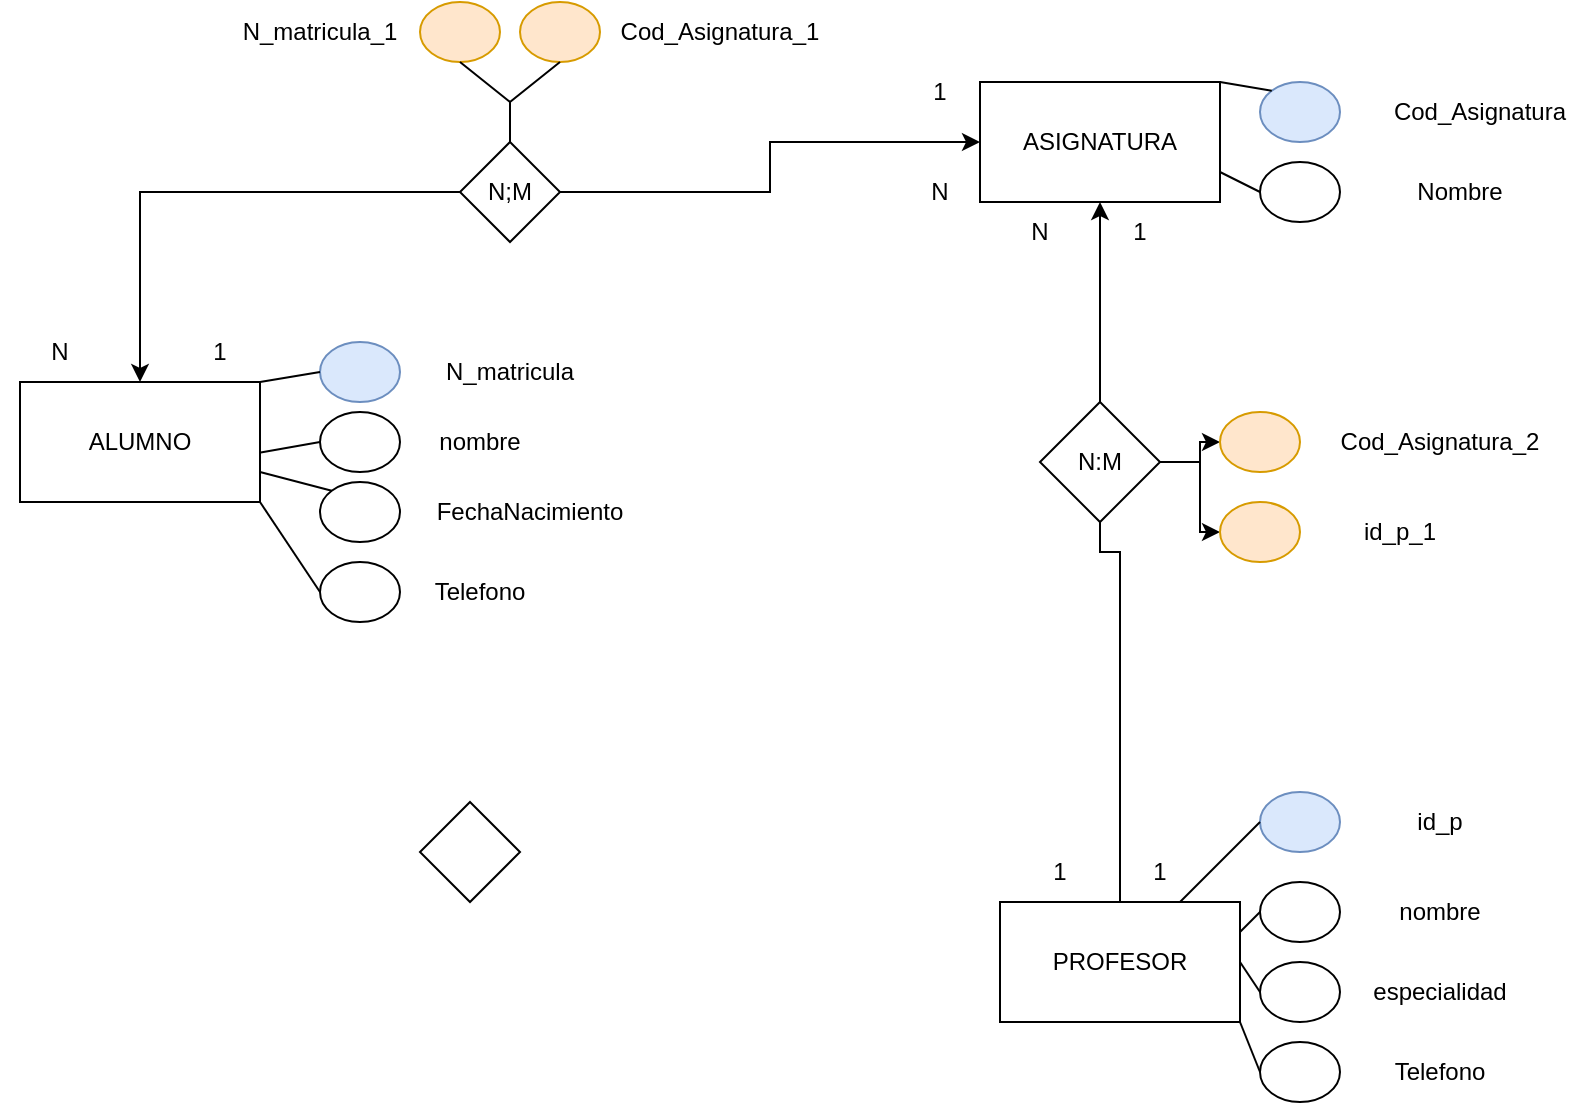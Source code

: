 <mxfile version="21.1.8" type="github">
  <diagram name="Página-1" id="rTqkzJXF_m19JA-Yj2oA">
    <mxGraphModel dx="1687" dy="832" grid="1" gridSize="10" guides="1" tooltips="1" connect="1" arrows="1" fold="1" page="1" pageScale="1" pageWidth="827" pageHeight="1169" math="0" shadow="0">
      <root>
        <mxCell id="0" />
        <mxCell id="1" parent="0" />
        <mxCell id="D4sKlb71vW9CPGGV01LX-1" value="&lt;font style=&quot;vertical-align: inherit;&quot;&gt;&lt;font style=&quot;vertical-align: inherit;&quot;&gt;ASIGNATURA&lt;/font&gt;&lt;/font&gt;" style="rounded=0;whiteSpace=wrap;html=1;" parent="1" vertex="1">
          <mxGeometry x="520" y="40" width="120" height="60" as="geometry" />
        </mxCell>
        <mxCell id="D4sKlb71vW9CPGGV01LX-2" value="&lt;font style=&quot;vertical-align: inherit;&quot;&gt;&lt;font style=&quot;vertical-align: inherit;&quot;&gt;ALUMNO&lt;/font&gt;&lt;/font&gt;" style="rounded=0;whiteSpace=wrap;html=1;" parent="1" vertex="1">
          <mxGeometry x="40" y="190" width="120" height="60" as="geometry" />
        </mxCell>
        <mxCell id="bykPYJzqHaIN1URw1rTb-26" style="edgeStyle=orthogonalEdgeStyle;rounded=0;orthogonalLoop=1;jettySize=auto;html=1;entryX=0.5;entryY=1;entryDx=0;entryDy=0;" edge="1" parent="1" source="D4sKlb71vW9CPGGV01LX-3" target="D4sKlb71vW9CPGGV01LX-1">
          <mxGeometry relative="1" as="geometry" />
        </mxCell>
        <mxCell id="D4sKlb71vW9CPGGV01LX-3" value="&lt;font style=&quot;vertical-align: inherit;&quot;&gt;&lt;font style=&quot;vertical-align: inherit;&quot;&gt;PROFESOR&lt;br&gt;&lt;/font&gt;&lt;/font&gt;" style="rounded=0;whiteSpace=wrap;html=1;" parent="1" vertex="1">
          <mxGeometry x="530" y="450" width="120" height="60" as="geometry" />
        </mxCell>
        <mxCell id="D4sKlb71vW9CPGGV01LX-4" value="" style="rhombus;whiteSpace=wrap;html=1;" parent="1" vertex="1">
          <mxGeometry x="240" y="400" width="50" height="50" as="geometry" />
        </mxCell>
        <mxCell id="D4sKlb71vW9CPGGV01LX-6" value="" style="ellipse;whiteSpace=wrap;html=1;fillColor=#dae8fc;strokeColor=#6c8ebf;" parent="1" vertex="1">
          <mxGeometry x="190" y="170" width="40" height="30" as="geometry" />
        </mxCell>
        <mxCell id="D4sKlb71vW9CPGGV01LX-7" value="" style="ellipse;whiteSpace=wrap;html=1;fillStyle=solid;" parent="1" vertex="1">
          <mxGeometry x="190" y="205" width="40" height="30" as="geometry" />
        </mxCell>
        <mxCell id="D4sKlb71vW9CPGGV01LX-8" value="" style="ellipse;whiteSpace=wrap;html=1;" parent="1" vertex="1">
          <mxGeometry x="190" y="240" width="40" height="30" as="geometry" />
        </mxCell>
        <mxCell id="D4sKlb71vW9CPGGV01LX-9" value="" style="ellipse;whiteSpace=wrap;html=1;" parent="1" vertex="1">
          <mxGeometry x="190" y="280" width="40" height="30" as="geometry" />
        </mxCell>
        <mxCell id="D4sKlb71vW9CPGGV01LX-10" value="&lt;font style=&quot;vertical-align: inherit;&quot;&gt;&lt;font style=&quot;vertical-align: inherit;&quot;&gt;N_matricula_1&lt;/font&gt;&lt;/font&gt;" style="text;html=1;strokeColor=none;fillColor=none;align=center;verticalAlign=middle;whiteSpace=wrap;rounded=0;" parent="1" vertex="1">
          <mxGeometry x="160" width="60" height="30" as="geometry" />
        </mxCell>
        <mxCell id="D4sKlb71vW9CPGGV01LX-11" value="&lt;font style=&quot;vertical-align: inherit;&quot;&gt;&lt;font style=&quot;vertical-align: inherit;&quot;&gt;nombre&lt;/font&gt;&lt;/font&gt;" style="text;html=1;strokeColor=none;fillColor=none;align=center;verticalAlign=middle;whiteSpace=wrap;rounded=0;" parent="1" vertex="1">
          <mxGeometry x="240" y="205" width="60" height="30" as="geometry" />
        </mxCell>
        <mxCell id="D4sKlb71vW9CPGGV01LX-12" value="&lt;font style=&quot;vertical-align: inherit;&quot;&gt;&lt;font style=&quot;vertical-align: inherit;&quot;&gt;FechaNacimiento&lt;/font&gt;&lt;/font&gt;" style="text;html=1;strokeColor=none;fillColor=none;align=center;verticalAlign=middle;whiteSpace=wrap;rounded=0;" parent="1" vertex="1">
          <mxGeometry x="240" y="240" width="110" height="30" as="geometry" />
        </mxCell>
        <mxCell id="D4sKlb71vW9CPGGV01LX-13" value="&lt;font style=&quot;vertical-align: inherit;&quot;&gt;&lt;font style=&quot;vertical-align: inherit;&quot;&gt;Telefono&lt;/font&gt;&lt;/font&gt;" style="text;html=1;strokeColor=none;fillColor=none;align=center;verticalAlign=middle;whiteSpace=wrap;rounded=0;" parent="1" vertex="1">
          <mxGeometry x="240" y="280" width="60" height="30" as="geometry" />
        </mxCell>
        <mxCell id="D4sKlb71vW9CPGGV01LX-14" value="" style="ellipse;whiteSpace=wrap;html=1;fillColor=#dae8fc;strokeColor=#6c8ebf;" parent="1" vertex="1">
          <mxGeometry x="660" y="40" width="40" height="30" as="geometry" />
        </mxCell>
        <mxCell id="D4sKlb71vW9CPGGV01LX-15" value="" style="ellipse;whiteSpace=wrap;html=1;" parent="1" vertex="1">
          <mxGeometry x="660" y="80" width="40" height="30" as="geometry" />
        </mxCell>
        <mxCell id="D4sKlb71vW9CPGGV01LX-17" value="&lt;font style=&quot;vertical-align: inherit;&quot;&gt;&lt;font style=&quot;vertical-align: inherit;&quot;&gt;Nombre&lt;/font&gt;&lt;/font&gt;" style="text;html=1;strokeColor=none;fillColor=none;align=center;verticalAlign=middle;whiteSpace=wrap;rounded=0;" parent="1" vertex="1">
          <mxGeometry x="730" y="80" width="60" height="30" as="geometry" />
        </mxCell>
        <mxCell id="D4sKlb71vW9CPGGV01LX-19" value="&lt;font style=&quot;vertical-align: inherit;&quot;&gt;&lt;font style=&quot;vertical-align: inherit;&quot;&gt;id_p&lt;/font&gt;&lt;/font&gt;" style="text;html=1;strokeColor=none;fillColor=none;align=center;verticalAlign=middle;whiteSpace=wrap;rounded=0;" parent="1" vertex="1">
          <mxGeometry x="720" y="395" width="60" height="30" as="geometry" />
        </mxCell>
        <mxCell id="D4sKlb71vW9CPGGV01LX-20" value="&lt;font style=&quot;vertical-align: inherit;&quot;&gt;&lt;font style=&quot;vertical-align: inherit;&quot;&gt;nombre&lt;/font&gt;&lt;/font&gt;" style="text;html=1;strokeColor=none;fillColor=none;align=center;verticalAlign=middle;whiteSpace=wrap;rounded=0;" parent="1" vertex="1">
          <mxGeometry x="720" y="440" width="60" height="30" as="geometry" />
        </mxCell>
        <mxCell id="D4sKlb71vW9CPGGV01LX-21" value="&lt;font style=&quot;vertical-align: inherit;&quot;&gt;&lt;font style=&quot;vertical-align: inherit;&quot;&gt;especialidad&lt;/font&gt;&lt;/font&gt;" style="text;html=1;strokeColor=none;fillColor=none;align=center;verticalAlign=middle;whiteSpace=wrap;rounded=0;" parent="1" vertex="1">
          <mxGeometry x="720" y="480" width="60" height="30" as="geometry" />
        </mxCell>
        <mxCell id="D4sKlb71vW9CPGGV01LX-22" value="&lt;font style=&quot;vertical-align: inherit;&quot;&gt;&lt;font style=&quot;vertical-align: inherit;&quot;&gt;Telefono&lt;/font&gt;&lt;/font&gt;" style="text;html=1;strokeColor=none;fillColor=none;align=center;verticalAlign=middle;whiteSpace=wrap;rounded=0;" parent="1" vertex="1">
          <mxGeometry x="720" y="520" width="60" height="30" as="geometry" />
        </mxCell>
        <mxCell id="D4sKlb71vW9CPGGV01LX-23" value="" style="ellipse;whiteSpace=wrap;html=1;fillColor=#dae8fc;strokeColor=#6c8ebf;" parent="1" vertex="1">
          <mxGeometry x="660" y="395" width="40" height="30" as="geometry" />
        </mxCell>
        <mxCell id="D4sKlb71vW9CPGGV01LX-24" value="" style="ellipse;whiteSpace=wrap;html=1;" parent="1" vertex="1">
          <mxGeometry x="660" y="440" width="40" height="30" as="geometry" />
        </mxCell>
        <mxCell id="D4sKlb71vW9CPGGV01LX-25" value="" style="ellipse;whiteSpace=wrap;html=1;" parent="1" vertex="1">
          <mxGeometry x="660" y="480" width="40" height="30" as="geometry" />
        </mxCell>
        <mxCell id="D4sKlb71vW9CPGGV01LX-26" value="" style="ellipse;whiteSpace=wrap;html=1;" parent="1" vertex="1">
          <mxGeometry x="660" y="520" width="40" height="30" as="geometry" />
        </mxCell>
        <mxCell id="D4sKlb71vW9CPGGV01LX-27" value="" style="endArrow=none;html=1;rounded=0;exitX=0.75;exitY=0;exitDx=0;exitDy=0;entryX=0;entryY=0.5;entryDx=0;entryDy=0;" parent="1" source="D4sKlb71vW9CPGGV01LX-3" target="D4sKlb71vW9CPGGV01LX-23" edge="1">
          <mxGeometry width="50" height="50" relative="1" as="geometry">
            <mxPoint x="390" y="400" as="sourcePoint" />
            <mxPoint x="440" y="350" as="targetPoint" />
          </mxGeometry>
        </mxCell>
        <mxCell id="D4sKlb71vW9CPGGV01LX-28" value="" style="endArrow=none;html=1;rounded=0;entryX=0;entryY=0.5;entryDx=0;entryDy=0;exitX=1;exitY=0.25;exitDx=0;exitDy=0;" parent="1" source="D4sKlb71vW9CPGGV01LX-3" target="D4sKlb71vW9CPGGV01LX-24" edge="1">
          <mxGeometry width="50" height="50" relative="1" as="geometry">
            <mxPoint x="640" y="470" as="sourcePoint" />
            <mxPoint x="670" y="420" as="targetPoint" />
          </mxGeometry>
        </mxCell>
        <mxCell id="D4sKlb71vW9CPGGV01LX-29" value="" style="endArrow=none;html=1;rounded=0;exitX=1;exitY=0.5;exitDx=0;exitDy=0;entryX=0;entryY=0.5;entryDx=0;entryDy=0;" parent="1" source="D4sKlb71vW9CPGGV01LX-3" target="D4sKlb71vW9CPGGV01LX-25" edge="1">
          <mxGeometry width="50" height="50" relative="1" as="geometry">
            <mxPoint x="640" y="470" as="sourcePoint" />
            <mxPoint x="680" y="430" as="targetPoint" />
          </mxGeometry>
        </mxCell>
        <mxCell id="D4sKlb71vW9CPGGV01LX-30" value="" style="endArrow=none;html=1;rounded=0;exitX=1;exitY=1;exitDx=0;exitDy=0;entryX=0;entryY=0.5;entryDx=0;entryDy=0;" parent="1" source="D4sKlb71vW9CPGGV01LX-3" target="D4sKlb71vW9CPGGV01LX-26" edge="1">
          <mxGeometry width="50" height="50" relative="1" as="geometry">
            <mxPoint x="650" y="480" as="sourcePoint" />
            <mxPoint x="690" y="440" as="targetPoint" />
          </mxGeometry>
        </mxCell>
        <mxCell id="D4sKlb71vW9CPGGV01LX-31" value="" style="endArrow=none;html=1;rounded=0;exitX=1;exitY=0;exitDx=0;exitDy=0;entryX=0;entryY=0;entryDx=0;entryDy=0;" parent="1" source="D4sKlb71vW9CPGGV01LX-1" target="D4sKlb71vW9CPGGV01LX-14" edge="1">
          <mxGeometry width="50" height="50" relative="1" as="geometry">
            <mxPoint x="640" y="50" as="sourcePoint" />
            <mxPoint x="690" as="targetPoint" />
          </mxGeometry>
        </mxCell>
        <mxCell id="D4sKlb71vW9CPGGV01LX-32" value="" style="endArrow=none;html=1;rounded=0;entryX=0;entryY=0.5;entryDx=0;entryDy=0;exitX=1;exitY=0.75;exitDx=0;exitDy=0;" parent="1" source="D4sKlb71vW9CPGGV01LX-1" target="D4sKlb71vW9CPGGV01LX-15" edge="1">
          <mxGeometry width="50" height="50" relative="1" as="geometry">
            <mxPoint x="640" y="100" as="sourcePoint" />
            <mxPoint x="690" y="50" as="targetPoint" />
          </mxGeometry>
        </mxCell>
        <mxCell id="D4sKlb71vW9CPGGV01LX-33" value="" style="endArrow=none;html=1;rounded=0;entryX=0;entryY=0.5;entryDx=0;entryDy=0;exitX=0.997;exitY=0.589;exitDx=0;exitDy=0;exitPerimeter=0;" parent="1" source="D4sKlb71vW9CPGGV01LX-2" target="D4sKlb71vW9CPGGV01LX-7" edge="1">
          <mxGeometry width="50" height="50" relative="1" as="geometry">
            <mxPoint x="160" y="240" as="sourcePoint" />
            <mxPoint x="210" y="190" as="targetPoint" />
          </mxGeometry>
        </mxCell>
        <mxCell id="D4sKlb71vW9CPGGV01LX-34" value="" style="endArrow=none;html=1;rounded=0;entryX=0;entryY=0.5;entryDx=0;entryDy=0;exitX=1;exitY=0;exitDx=0;exitDy=0;" parent="1" source="D4sKlb71vW9CPGGV01LX-2" target="D4sKlb71vW9CPGGV01LX-6" edge="1">
          <mxGeometry width="50" height="50" relative="1" as="geometry">
            <mxPoint x="160" y="190" as="sourcePoint" />
            <mxPoint x="190" y="185" as="targetPoint" />
          </mxGeometry>
        </mxCell>
        <mxCell id="D4sKlb71vW9CPGGV01LX-35" value="" style="endArrow=none;html=1;rounded=0;entryX=0;entryY=0;entryDx=0;entryDy=0;exitX=0.997;exitY=0.589;exitDx=0;exitDy=0;exitPerimeter=0;" parent="1" target="D4sKlb71vW9CPGGV01LX-8" edge="1">
          <mxGeometry width="50" height="50" relative="1" as="geometry">
            <mxPoint x="160" y="235" as="sourcePoint" />
            <mxPoint x="190" y="230" as="targetPoint" />
          </mxGeometry>
        </mxCell>
        <mxCell id="D4sKlb71vW9CPGGV01LX-36" value="" style="endArrow=none;html=1;rounded=0;entryX=0;entryY=0.5;entryDx=0;entryDy=0;exitX=1;exitY=1;exitDx=0;exitDy=0;" parent="1" source="D4sKlb71vW9CPGGV01LX-2" target="D4sKlb71vW9CPGGV01LX-9" edge="1">
          <mxGeometry width="50" height="50" relative="1" as="geometry">
            <mxPoint x="160" y="245" as="sourcePoint" />
            <mxPoint x="190" y="240" as="targetPoint" />
          </mxGeometry>
        </mxCell>
        <mxCell id="bykPYJzqHaIN1URw1rTb-2" value="1" style="text;html=1;strokeColor=none;fillColor=none;align=center;verticalAlign=middle;whiteSpace=wrap;rounded=0;" vertex="1" parent="1">
          <mxGeometry x="110" y="160" width="60" height="30" as="geometry" />
        </mxCell>
        <mxCell id="bykPYJzqHaIN1URw1rTb-5" value="N" style="text;html=1;strokeColor=none;fillColor=none;align=center;verticalAlign=middle;whiteSpace=wrap;rounded=0;" vertex="1" parent="1">
          <mxGeometry x="470" y="80" width="60" height="30" as="geometry" />
        </mxCell>
        <mxCell id="bykPYJzqHaIN1URw1rTb-6" value="1" style="text;html=1;strokeColor=none;fillColor=none;align=center;verticalAlign=middle;whiteSpace=wrap;rounded=0;" vertex="1" parent="1">
          <mxGeometry x="470" y="30" width="60" height="30" as="geometry" />
        </mxCell>
        <mxCell id="bykPYJzqHaIN1URw1rTb-7" value="N" style="text;html=1;strokeColor=none;fillColor=none;align=center;verticalAlign=middle;whiteSpace=wrap;rounded=0;" vertex="1" parent="1">
          <mxGeometry x="30" y="160" width="60" height="30" as="geometry" />
        </mxCell>
        <mxCell id="bykPYJzqHaIN1URw1rTb-15" style="edgeStyle=orthogonalEdgeStyle;rounded=0;orthogonalLoop=1;jettySize=auto;html=1;entryX=0.5;entryY=0;entryDx=0;entryDy=0;" edge="1" parent="1" source="D4sKlb71vW9CPGGV01LX-5" target="D4sKlb71vW9CPGGV01LX-2">
          <mxGeometry relative="1" as="geometry" />
        </mxCell>
        <mxCell id="bykPYJzqHaIN1URw1rTb-16" style="edgeStyle=orthogonalEdgeStyle;rounded=0;orthogonalLoop=1;jettySize=auto;html=1;entryX=0;entryY=0.5;entryDx=0;entryDy=0;" edge="1" parent="1" source="D4sKlb71vW9CPGGV01LX-5" target="D4sKlb71vW9CPGGV01LX-1">
          <mxGeometry relative="1" as="geometry" />
        </mxCell>
        <mxCell id="D4sKlb71vW9CPGGV01LX-5" value="N;M" style="rhombus;whiteSpace=wrap;html=1;" parent="1" vertex="1">
          <mxGeometry x="260" y="70" width="50" height="50" as="geometry" />
        </mxCell>
        <mxCell id="bykPYJzqHaIN1URw1rTb-18" value="" style="ellipse;whiteSpace=wrap;html=1;fillStyle=auto;fillColor=#ffe6cc;strokeColor=#d79b00;" vertex="1" parent="1">
          <mxGeometry x="240" width="40" height="30" as="geometry" />
        </mxCell>
        <mxCell id="bykPYJzqHaIN1URw1rTb-19" value="" style="ellipse;whiteSpace=wrap;html=1;fillColor=#ffe6cc;strokeColor=#d79b00;" vertex="1" parent="1">
          <mxGeometry x="290" width="40" height="30" as="geometry" />
        </mxCell>
        <mxCell id="bykPYJzqHaIN1URw1rTb-21" value="" style="endArrow=none;html=1;rounded=0;exitX=0.5;exitY=0;exitDx=0;exitDy=0;entryX=0.5;entryY=1;entryDx=0;entryDy=0;" edge="1" parent="1" source="D4sKlb71vW9CPGGV01LX-5" target="bykPYJzqHaIN1URw1rTb-18">
          <mxGeometry width="50" height="50" relative="1" as="geometry">
            <mxPoint x="290" y="160" as="sourcePoint" />
            <mxPoint x="340" y="110" as="targetPoint" />
            <Array as="points">
              <mxPoint x="285" y="50" />
            </Array>
          </mxGeometry>
        </mxCell>
        <mxCell id="bykPYJzqHaIN1URw1rTb-22" value="" style="endArrow=none;html=1;rounded=0;exitX=0.5;exitY=0;exitDx=0;exitDy=0;entryX=0.5;entryY=1;entryDx=0;entryDy=0;" edge="1" parent="1" source="D4sKlb71vW9CPGGV01LX-5" target="bykPYJzqHaIN1URw1rTb-19">
          <mxGeometry width="50" height="50" relative="1" as="geometry">
            <mxPoint x="290" y="50" as="sourcePoint" />
            <mxPoint x="340" y="110" as="targetPoint" />
            <Array as="points">
              <mxPoint x="285" y="50" />
            </Array>
          </mxGeometry>
        </mxCell>
        <mxCell id="bykPYJzqHaIN1URw1rTb-24" value="&lt;font style=&quot;vertical-align: inherit;&quot;&gt;&lt;font style=&quot;vertical-align: inherit;&quot;&gt;N_matricula&lt;/font&gt;&lt;/font&gt;" style="text;html=1;strokeColor=none;fillColor=none;align=center;verticalAlign=middle;whiteSpace=wrap;rounded=0;" vertex="1" parent="1">
          <mxGeometry x="255" y="170" width="60" height="30" as="geometry" />
        </mxCell>
        <mxCell id="bykPYJzqHaIN1URw1rTb-25" value="&lt;font style=&quot;vertical-align: inherit;&quot;&gt;&lt;font style=&quot;vertical-align: inherit;&quot;&gt;Cod_Asignatura_1&lt;/font&gt;&lt;/font&gt;" style="text;html=1;strokeColor=none;fillColor=none;align=center;verticalAlign=middle;whiteSpace=wrap;rounded=0;" vertex="1" parent="1">
          <mxGeometry x="340" width="100" height="30" as="geometry" />
        </mxCell>
        <mxCell id="bykPYJzqHaIN1URw1rTb-46" style="edgeStyle=orthogonalEdgeStyle;rounded=0;orthogonalLoop=1;jettySize=auto;html=1;entryX=0;entryY=0.5;entryDx=0;entryDy=0;" edge="1" parent="1" source="bykPYJzqHaIN1URw1rTb-27" target="bykPYJzqHaIN1URw1rTb-42">
          <mxGeometry relative="1" as="geometry" />
        </mxCell>
        <mxCell id="bykPYJzqHaIN1URw1rTb-47" style="edgeStyle=orthogonalEdgeStyle;rounded=0;orthogonalLoop=1;jettySize=auto;html=1;" edge="1" parent="1" source="bykPYJzqHaIN1URw1rTb-27" target="bykPYJzqHaIN1URw1rTb-45">
          <mxGeometry relative="1" as="geometry" />
        </mxCell>
        <mxCell id="bykPYJzqHaIN1URw1rTb-27" value="N:M" style="rhombus;whiteSpace=wrap;html=1;" vertex="1" parent="1">
          <mxGeometry x="550" y="200" width="60" height="60" as="geometry" />
        </mxCell>
        <mxCell id="bykPYJzqHaIN1URw1rTb-28" value="1" style="text;html=1;strokeColor=none;fillColor=none;align=center;verticalAlign=middle;whiteSpace=wrap;rounded=0;" vertex="1" parent="1">
          <mxGeometry x="580" y="420" width="60" height="30" as="geometry" />
        </mxCell>
        <mxCell id="bykPYJzqHaIN1URw1rTb-29" value="1" style="text;html=1;strokeColor=none;fillColor=none;align=center;verticalAlign=middle;whiteSpace=wrap;rounded=0;" vertex="1" parent="1">
          <mxGeometry x="570" y="100" width="60" height="30" as="geometry" />
        </mxCell>
        <mxCell id="bykPYJzqHaIN1URw1rTb-30" value="N" style="text;html=1;strokeColor=none;fillColor=none;align=center;verticalAlign=middle;whiteSpace=wrap;rounded=0;" vertex="1" parent="1">
          <mxGeometry x="520" y="100" width="60" height="30" as="geometry" />
        </mxCell>
        <mxCell id="bykPYJzqHaIN1URw1rTb-31" value="1" style="text;html=1;strokeColor=none;fillColor=none;align=center;verticalAlign=middle;whiteSpace=wrap;rounded=0;" vertex="1" parent="1">
          <mxGeometry x="530" y="420" width="60" height="30" as="geometry" />
        </mxCell>
        <mxCell id="bykPYJzqHaIN1URw1rTb-37" value="&lt;font style=&quot;vertical-align: inherit;&quot;&gt;&lt;font style=&quot;vertical-align: inherit;&quot;&gt;Cod_Asignatura&lt;/font&gt;&lt;/font&gt;" style="text;html=1;strokeColor=none;fillColor=none;align=center;verticalAlign=middle;whiteSpace=wrap;rounded=0;" vertex="1" parent="1">
          <mxGeometry x="720" y="40" width="100" height="30" as="geometry" />
        </mxCell>
        <mxCell id="bykPYJzqHaIN1URw1rTb-42" value="" style="ellipse;whiteSpace=wrap;html=1;fillColor=#ffe6cc;strokeColor=#d79b00;" vertex="1" parent="1">
          <mxGeometry x="640" y="205" width="40" height="30" as="geometry" />
        </mxCell>
        <mxCell id="bykPYJzqHaIN1URw1rTb-43" value="&lt;font style=&quot;vertical-align: inherit;&quot;&gt;&lt;font style=&quot;vertical-align: inherit;&quot;&gt;Cod_Asignatura_2&lt;/font&gt;&lt;/font&gt;" style="text;html=1;strokeColor=none;fillColor=none;align=center;verticalAlign=middle;whiteSpace=wrap;rounded=0;" vertex="1" parent="1">
          <mxGeometry x="700" y="205" width="100" height="30" as="geometry" />
        </mxCell>
        <mxCell id="bykPYJzqHaIN1URw1rTb-44" value="&lt;font style=&quot;vertical-align: inherit;&quot;&gt;&lt;font style=&quot;vertical-align: inherit;&quot;&gt;id_p_1&lt;/font&gt;&lt;/font&gt;" style="text;html=1;strokeColor=none;fillColor=none;align=center;verticalAlign=middle;whiteSpace=wrap;rounded=0;" vertex="1" parent="1">
          <mxGeometry x="700" y="250" width="60" height="30" as="geometry" />
        </mxCell>
        <mxCell id="bykPYJzqHaIN1URw1rTb-45" value="" style="ellipse;whiteSpace=wrap;html=1;fillColor=#ffe6cc;strokeColor=#d79b00;" vertex="1" parent="1">
          <mxGeometry x="640" y="250" width="40" height="30" as="geometry" />
        </mxCell>
      </root>
    </mxGraphModel>
  </diagram>
</mxfile>
